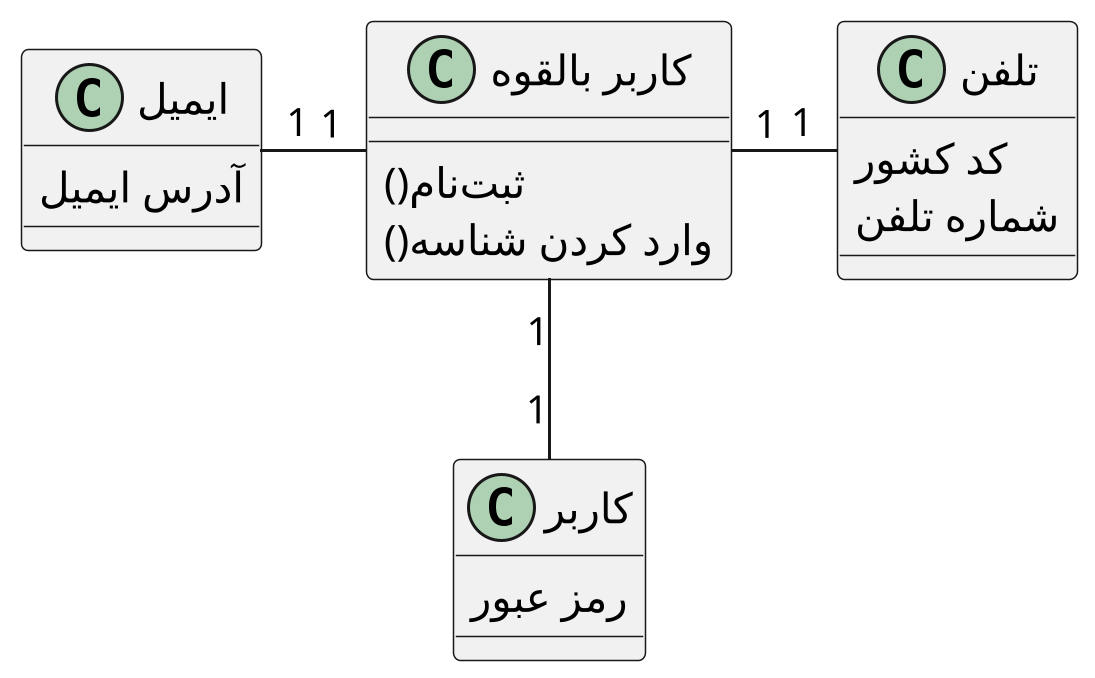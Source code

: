 @startuml signup

scale 3
skinparam DefaultFontName B Nazanin


class "کاربر بالقوه" as potential_user {
    ثبت‌نام()
    وارد کردن شناسه()
}

class "ایمیل" as address {
    آدرس ایمیل
}

class "تلفن" as phone {
    کد کشور
    شماره تلفن
}

class "کاربر" as user {
    رمز عبور
}

potential_user "1" -left- "1" address
potential_user "1" -right- "1" phone
potential_user "1" -down- "1" user

@enduml
